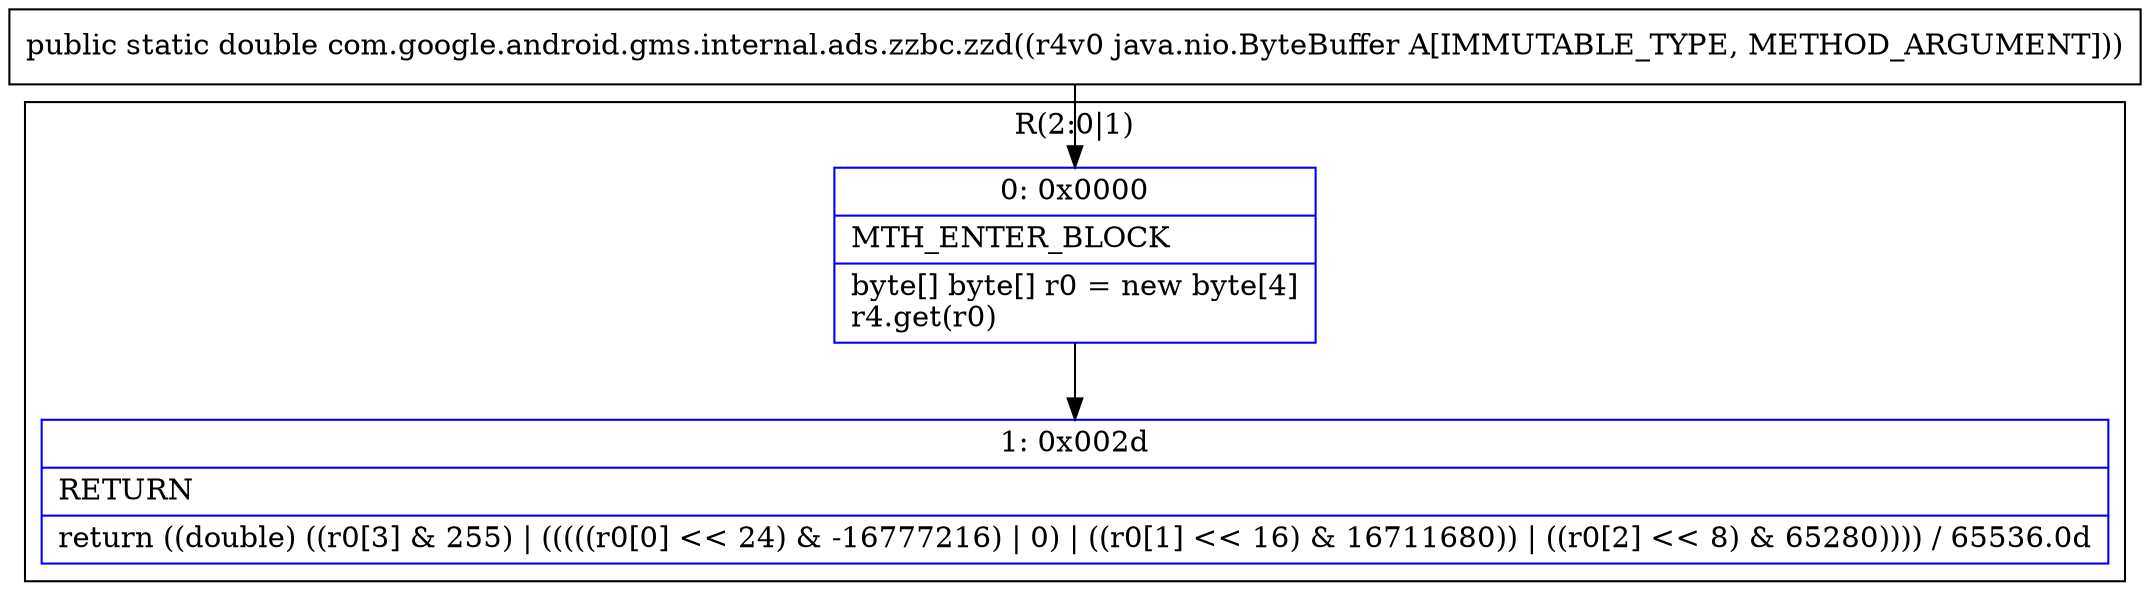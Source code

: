 digraph "CFG forcom.google.android.gms.internal.ads.zzbc.zzd(Ljava\/nio\/ByteBuffer;)D" {
subgraph cluster_Region_750335562 {
label = "R(2:0|1)";
node [shape=record,color=blue];
Node_0 [shape=record,label="{0\:\ 0x0000|MTH_ENTER_BLOCK\l|byte[] byte[] r0 = new byte[4]\lr4.get(r0)\l}"];
Node_1 [shape=record,label="{1\:\ 0x002d|RETURN\l|return ((double) ((r0[3] & 255) \| (((((r0[0] \<\< 24) & \-16777216) \| 0) \| ((r0[1] \<\< 16) & 16711680)) \| ((r0[2] \<\< 8) & 65280)))) \/ 65536.0d\l}"];
}
MethodNode[shape=record,label="{public static double com.google.android.gms.internal.ads.zzbc.zzd((r4v0 java.nio.ByteBuffer A[IMMUTABLE_TYPE, METHOD_ARGUMENT])) }"];
MethodNode -> Node_0;
Node_0 -> Node_1;
}


